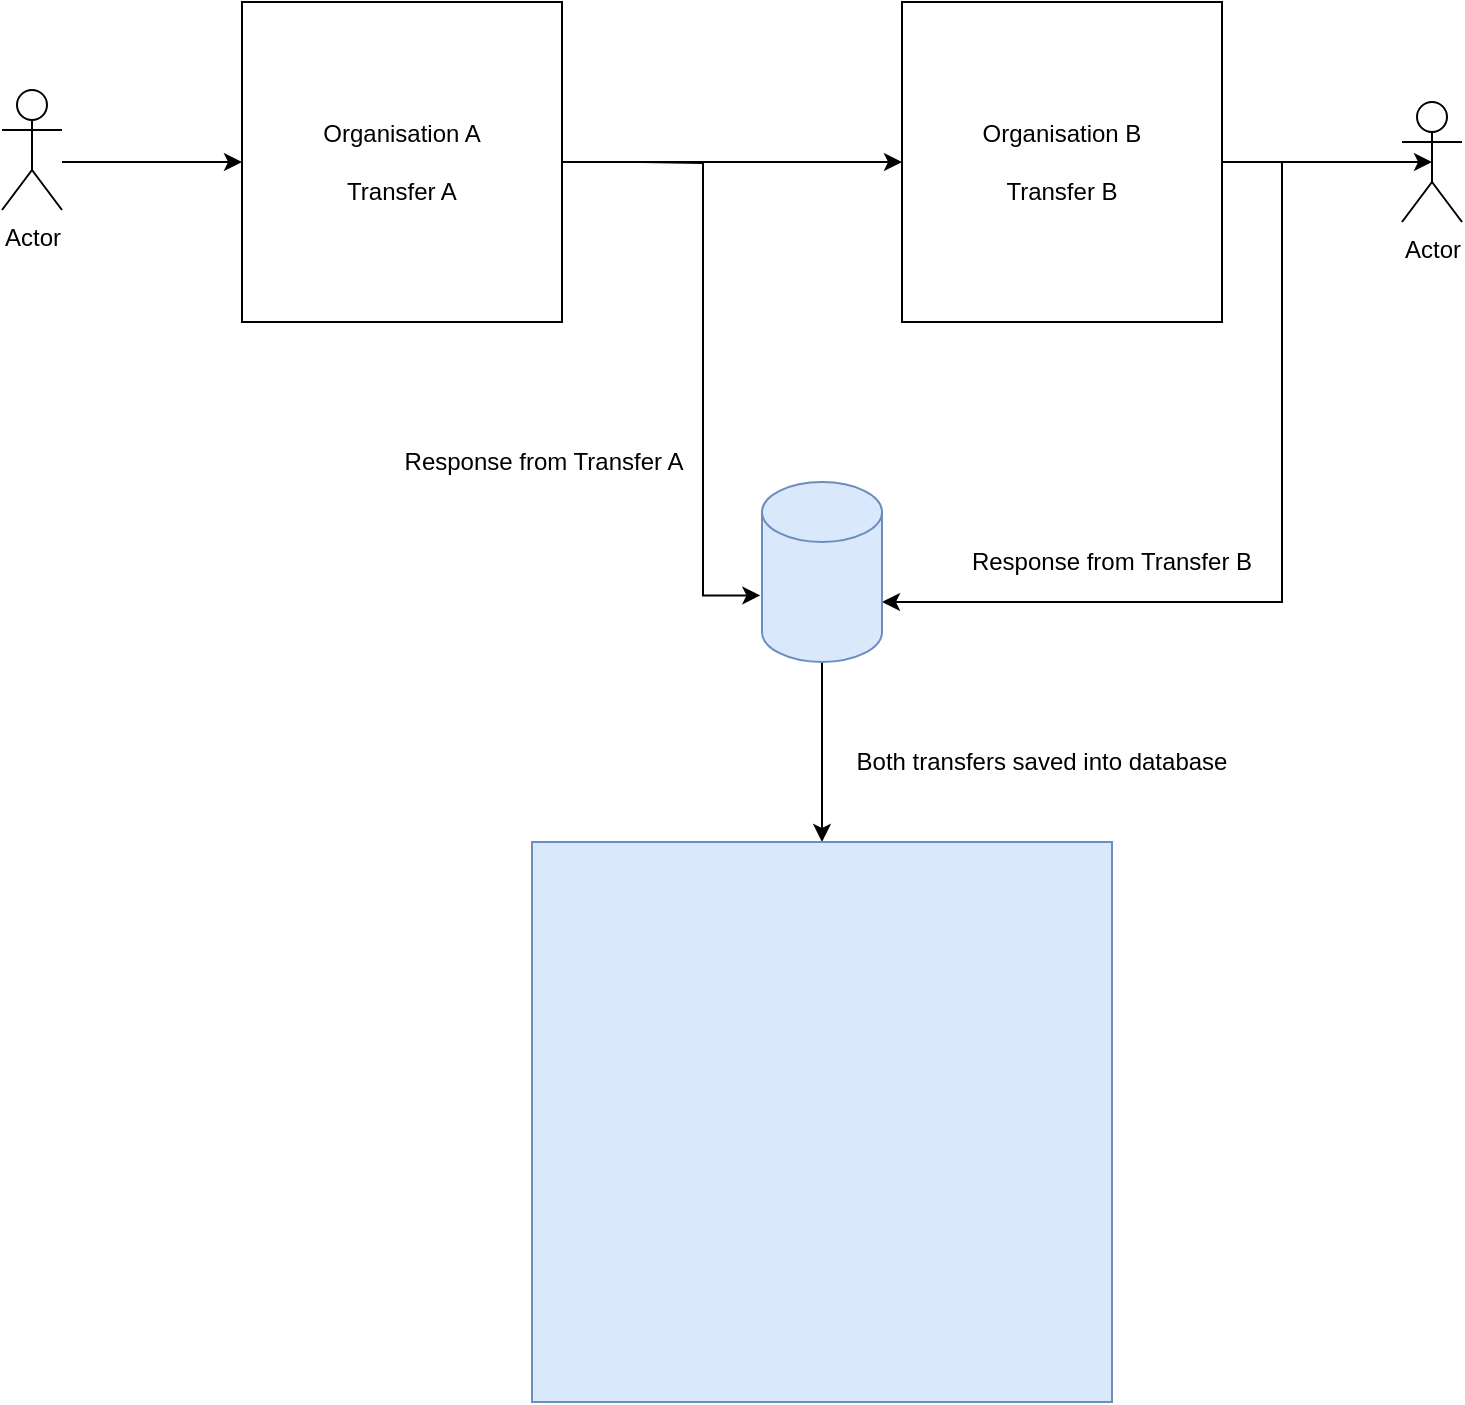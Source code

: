 <mxfile version="24.7.17">
  <diagram name="Page-1" id="PsBouy4twGerNrLi3seG">
    <mxGraphModel dx="892" dy="671" grid="1" gridSize="10" guides="1" tooltips="1" connect="1" arrows="1" fold="1" page="1" pageScale="1" pageWidth="1100" pageHeight="850" math="0" shadow="0">
      <root>
        <mxCell id="0" />
        <mxCell id="1" parent="0" />
        <mxCell id="-mQrAQv0_VykPl07y364-8" style="edgeStyle=orthogonalEdgeStyle;rounded=0;orthogonalLoop=1;jettySize=auto;html=1;entryX=0;entryY=0.5;entryDx=0;entryDy=0;" edge="1" parent="1" source="-mQrAQv0_VykPl07y364-1" target="-mQrAQv0_VykPl07y364-2">
          <mxGeometry relative="1" as="geometry">
            <Array as="points">
              <mxPoint x="90" y="230" />
              <mxPoint x="90" y="230" />
            </Array>
          </mxGeometry>
        </mxCell>
        <mxCell id="-mQrAQv0_VykPl07y364-1" value="Actor" style="shape=umlActor;verticalLabelPosition=bottom;verticalAlign=top;html=1;outlineConnect=0;" vertex="1" parent="1">
          <mxGeometry x="40" y="194" width="30" height="60" as="geometry" />
        </mxCell>
        <mxCell id="-mQrAQv0_VykPl07y364-10" style="edgeStyle=orthogonalEdgeStyle;rounded=0;orthogonalLoop=1;jettySize=auto;html=1;exitX=1;exitY=0.5;exitDx=0;exitDy=0;entryX=0;entryY=0.5;entryDx=0;entryDy=0;" edge="1" parent="1" source="-mQrAQv0_VykPl07y364-2" target="-mQrAQv0_VykPl07y364-3">
          <mxGeometry relative="1" as="geometry" />
        </mxCell>
        <mxCell id="-mQrAQv0_VykPl07y364-2" value="Organisation A&lt;div&gt;&lt;br&gt;&lt;/div&gt;&lt;div&gt;Transfer A&lt;/div&gt;" style="whiteSpace=wrap;html=1;aspect=fixed;" vertex="1" parent="1">
          <mxGeometry x="160" y="150" width="160" height="160" as="geometry" />
        </mxCell>
        <mxCell id="-mQrAQv0_VykPl07y364-3" value="Organisation B&lt;div&gt;&lt;br&gt;&lt;/div&gt;&lt;div&gt;Transfer B&lt;/div&gt;" style="whiteSpace=wrap;html=1;aspect=fixed;" vertex="1" parent="1">
          <mxGeometry x="490" y="150" width="160" height="160" as="geometry" />
        </mxCell>
        <mxCell id="-mQrAQv0_VykPl07y364-14" style="edgeStyle=orthogonalEdgeStyle;rounded=0;orthogonalLoop=1;jettySize=auto;html=1;exitX=0;exitY=0;exitDx=0;exitDy=60;exitPerimeter=0;entryX=-0.014;entryY=0.63;entryDx=0;entryDy=0;entryPerimeter=0;" edge="1" parent="1" target="-mQrAQv0_VykPl07y364-4">
          <mxGeometry relative="1" as="geometry">
            <mxPoint x="360" y="230.0" as="sourcePoint" />
          </mxGeometry>
        </mxCell>
        <mxCell id="-mQrAQv0_VykPl07y364-18" style="edgeStyle=orthogonalEdgeStyle;rounded=0;orthogonalLoop=1;jettySize=auto;html=1;exitX=1;exitY=0;exitDx=0;exitDy=60;exitPerimeter=0;entryX=1;entryY=0;entryDx=0;entryDy=60;entryPerimeter=0;" edge="1" parent="1" target="-mQrAQv0_VykPl07y364-4">
          <mxGeometry relative="1" as="geometry">
            <mxPoint x="680" y="230" as="sourcePoint" />
            <Array as="points">
              <mxPoint x="680" y="450" />
            </Array>
          </mxGeometry>
        </mxCell>
        <mxCell id="-mQrAQv0_VykPl07y364-21" style="edgeStyle=orthogonalEdgeStyle;rounded=0;orthogonalLoop=1;jettySize=auto;html=1;exitX=0.5;exitY=1;exitDx=0;exitDy=0;exitPerimeter=0;entryX=0.5;entryY=0;entryDx=0;entryDy=0;" edge="1" parent="1" source="-mQrAQv0_VykPl07y364-4" target="-mQrAQv0_VykPl07y364-20">
          <mxGeometry relative="1" as="geometry" />
        </mxCell>
        <mxCell id="-mQrAQv0_VykPl07y364-4" value="" style="shape=cylinder3;whiteSpace=wrap;html=1;boundedLbl=1;backgroundOutline=1;size=15;fillColor=#dae8fc;strokeColor=#6c8ebf;" vertex="1" parent="1">
          <mxGeometry x="420" y="390" width="60" height="90" as="geometry" />
        </mxCell>
        <mxCell id="-mQrAQv0_VykPl07y364-16" value="Actor" style="shape=umlActor;verticalLabelPosition=bottom;verticalAlign=top;html=1;outlineConnect=0;" vertex="1" parent="1">
          <mxGeometry x="740" y="200" width="30" height="60" as="geometry" />
        </mxCell>
        <mxCell id="-mQrAQv0_VykPl07y364-17" style="edgeStyle=orthogonalEdgeStyle;rounded=0;orthogonalLoop=1;jettySize=auto;html=1;exitX=1;exitY=0.5;exitDx=0;exitDy=0;entryX=0.5;entryY=0.5;entryDx=0;entryDy=0;entryPerimeter=0;" edge="1" parent="1" source="-mQrAQv0_VykPl07y364-3" target="-mQrAQv0_VykPl07y364-16">
          <mxGeometry relative="1" as="geometry" />
        </mxCell>
        <mxCell id="-mQrAQv0_VykPl07y364-20" value="" style="rounded=0;whiteSpace=wrap;html=1;fillColor=#dae8fc;strokeColor=#6c8ebf;align=center;" vertex="1" parent="1">
          <mxGeometry x="305" y="570" width="290" height="280" as="geometry" />
        </mxCell>
        <mxCell id="-mQrAQv0_VykPl07y364-22" value="Response from Transfer A" style="text;html=1;align=center;verticalAlign=middle;whiteSpace=wrap;rounded=0;" vertex="1" parent="1">
          <mxGeometry x="236" y="360" width="150" height="40" as="geometry" />
        </mxCell>
        <mxCell id="-mQrAQv0_VykPl07y364-23" value="Response from Transfer B" style="text;html=1;align=center;verticalAlign=middle;whiteSpace=wrap;rounded=0;" vertex="1" parent="1">
          <mxGeometry x="520" y="410" width="150" height="40" as="geometry" />
        </mxCell>
        <mxCell id="-mQrAQv0_VykPl07y364-24" value="Both transfers saved into database" style="text;html=1;align=center;verticalAlign=middle;whiteSpace=wrap;rounded=0;" vertex="1" parent="1">
          <mxGeometry x="450" y="510" width="220" height="40" as="geometry" />
        </mxCell>
      </root>
    </mxGraphModel>
  </diagram>
</mxfile>
